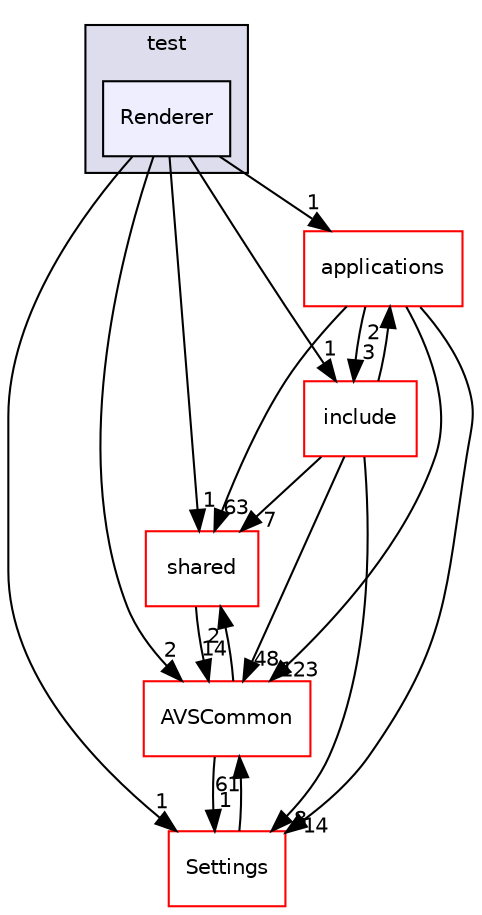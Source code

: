digraph "/workplace/avs-device-sdk/capabilities/Alerts/acsdkAlerts/test/Renderer" {
  compound=true
  node [ fontsize="10", fontname="Helvetica"];
  edge [ labelfontsize="10", labelfontname="Helvetica"];
  subgraph clusterdir_d920aa2920a1fcf64612324471de4493 {
    graph [ bgcolor="#ddddee", pencolor="black", label="test" fontname="Helvetica", fontsize="10", URL="dir_d920aa2920a1fcf64612324471de4493.html"]
  dir_118224f0fe866d34de5697ae3135d0bc [shape=box, label="Renderer", style="filled", fillcolor="#eeeeff", pencolor="black", URL="dir_118224f0fe866d34de5697ae3135d0bc.html"];
  }
  dir_9982052f7ce695d12571567315b2fafa [shape=box label="shared" fillcolor="white" style="filled" color="red" URL="dir_9982052f7ce695d12571567315b2fafa.html"];
  dir_a6e4fee11f07c3b70486e88fe92cbbdc [shape=box label="applications" fillcolor="white" style="filled" color="red" URL="dir_a6e4fee11f07c3b70486e88fe92cbbdc.html"];
  dir_8ae0dd75af039a94f4269584fb8eef13 [shape=box label="Settings" fillcolor="white" style="filled" color="red" URL="dir_8ae0dd75af039a94f4269584fb8eef13.html"];
  dir_13e65effb2bde530b17b3d5eefcd0266 [shape=box label="AVSCommon" fillcolor="white" style="filled" color="red" URL="dir_13e65effb2bde530b17b3d5eefcd0266.html"];
  dir_b1dfbf978be24d96bb3d3044801c647a [shape=box label="include" fillcolor="white" style="filled" color="red" URL="dir_b1dfbf978be24d96bb3d3044801c647a.html"];
  dir_9982052f7ce695d12571567315b2fafa->dir_13e65effb2bde530b17b3d5eefcd0266 [headlabel="14", labeldistance=1.5 headhref="dir_000598_000017.html"];
  dir_a6e4fee11f07c3b70486e88fe92cbbdc->dir_9982052f7ce695d12571567315b2fafa [headlabel="63", labeldistance=1.5 headhref="dir_000028_000598.html"];
  dir_a6e4fee11f07c3b70486e88fe92cbbdc->dir_8ae0dd75af039a94f4269584fb8eef13 [headlabel="14", labeldistance=1.5 headhref="dir_000028_000588.html"];
  dir_a6e4fee11f07c3b70486e88fe92cbbdc->dir_13e65effb2bde530b17b3d5eefcd0266 [headlabel="123", labeldistance=1.5 headhref="dir_000028_000017.html"];
  dir_a6e4fee11f07c3b70486e88fe92cbbdc->dir_b1dfbf978be24d96bb3d3044801c647a [headlabel="3", labeldistance=1.5 headhref="dir_000028_000220.html"];
  dir_8ae0dd75af039a94f4269584fb8eef13->dir_13e65effb2bde530b17b3d5eefcd0266 [headlabel="61", labeldistance=1.5 headhref="dir_000588_000017.html"];
  dir_13e65effb2bde530b17b3d5eefcd0266->dir_9982052f7ce695d12571567315b2fafa [headlabel="2", labeldistance=1.5 headhref="dir_000017_000598.html"];
  dir_13e65effb2bde530b17b3d5eefcd0266->dir_8ae0dd75af039a94f4269584fb8eef13 [headlabel="1", labeldistance=1.5 headhref="dir_000017_000588.html"];
  dir_118224f0fe866d34de5697ae3135d0bc->dir_9982052f7ce695d12571567315b2fafa [headlabel="1", labeldistance=1.5 headhref="dir_000268_000598.html"];
  dir_118224f0fe866d34de5697ae3135d0bc->dir_a6e4fee11f07c3b70486e88fe92cbbdc [headlabel="1", labeldistance=1.5 headhref="dir_000268_000028.html"];
  dir_118224f0fe866d34de5697ae3135d0bc->dir_8ae0dd75af039a94f4269584fb8eef13 [headlabel="1", labeldistance=1.5 headhref="dir_000268_000588.html"];
  dir_118224f0fe866d34de5697ae3135d0bc->dir_13e65effb2bde530b17b3d5eefcd0266 [headlabel="2", labeldistance=1.5 headhref="dir_000268_000017.html"];
  dir_118224f0fe866d34de5697ae3135d0bc->dir_b1dfbf978be24d96bb3d3044801c647a [headlabel="1", labeldistance=1.5 headhref="dir_000268_000220.html"];
  dir_b1dfbf978be24d96bb3d3044801c647a->dir_9982052f7ce695d12571567315b2fafa [headlabel="7", labeldistance=1.5 headhref="dir_000220_000598.html"];
  dir_b1dfbf978be24d96bb3d3044801c647a->dir_a6e4fee11f07c3b70486e88fe92cbbdc [headlabel="2", labeldistance=1.5 headhref="dir_000220_000028.html"];
  dir_b1dfbf978be24d96bb3d3044801c647a->dir_8ae0dd75af039a94f4269584fb8eef13 [headlabel="8", labeldistance=1.5 headhref="dir_000220_000588.html"];
  dir_b1dfbf978be24d96bb3d3044801c647a->dir_13e65effb2bde530b17b3d5eefcd0266 [headlabel="48", labeldistance=1.5 headhref="dir_000220_000017.html"];
}
